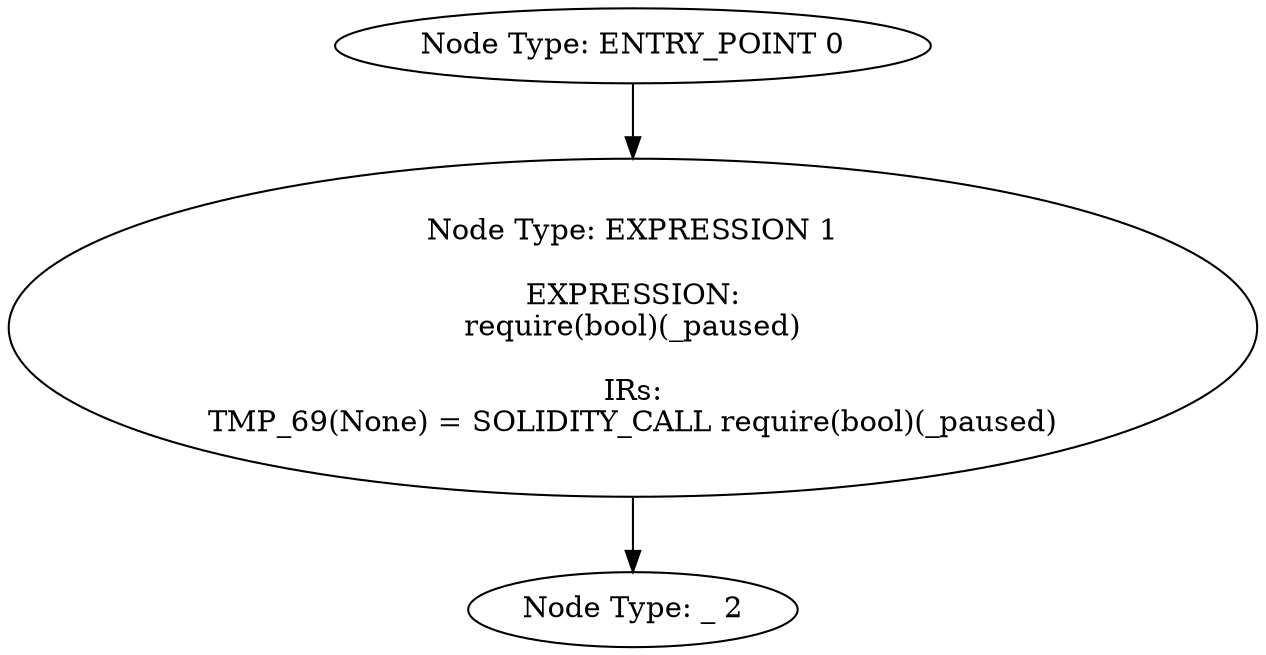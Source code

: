 digraph{
0[label="Node Type: ENTRY_POINT 0
"];
0->1;
1[label="Node Type: EXPRESSION 1

EXPRESSION:
require(bool)(_paused)

IRs:
TMP_69(None) = SOLIDITY_CALL require(bool)(_paused)"];
1->2;
2[label="Node Type: _ 2
"];
}

